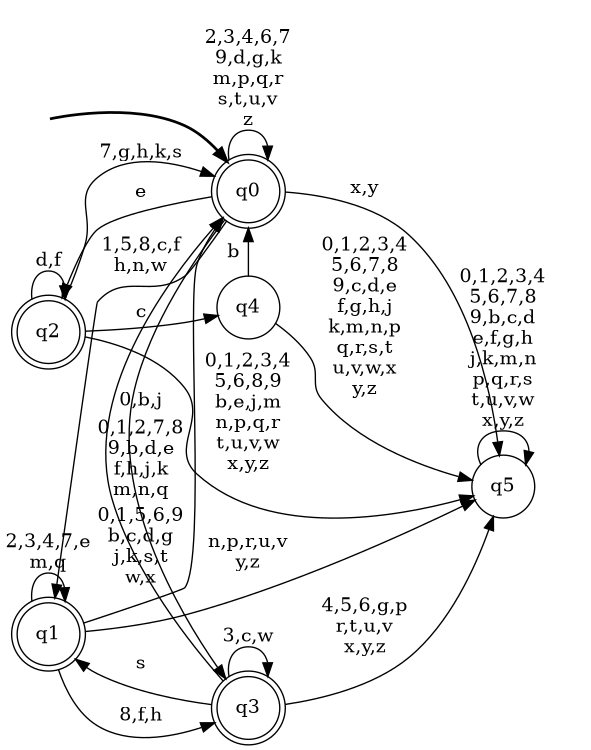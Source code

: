 digraph BlueStar {
__start0 [style = invis, shape = none, label = "", width = 0, height = 0];

rankdir=LR;
size="8,5";

s0 [style="rounded,filled", color="black", fillcolor="white" shape="doublecircle", label="q0"];
s1 [style="rounded,filled", color="black", fillcolor="white" shape="doublecircle", label="q1"];
s2 [style="rounded,filled", color="black", fillcolor="white" shape="doublecircle", label="q2"];
s3 [style="rounded,filled", color="black", fillcolor="white" shape="doublecircle", label="q3"];
s4 [style="filled", color="black", fillcolor="white" shape="circle", label="q4"];
s5 [style="filled", color="black", fillcolor="white" shape="circle", label="q5"];
subgraph cluster_main { 
	graph [pad=".75", ranksep="0.15", nodesep="0.15"];
	 style=invis; 
	__start0 -> s0 [penwidth=2];
}
s0 -> s0 [label="2,3,4,6,7\n9,d,g,k\nm,p,q,r\ns,t,u,v\nz"];
s0 -> s1 [label="1,5,8,c,f\nh,n,w"];
s0 -> s2 [label="e"];
s0 -> s3 [label="0,b,j"];
s0 -> s5 [label="x,y"];
s1 -> s0 [label="0,1,5,6,9\nb,c,d,g\nj,k,s,t\nw,x"];
s1 -> s1 [label="2,3,4,7,e\nm,q"];
s1 -> s3 [label="8,f,h"];
s1 -> s5 [label="n,p,r,u,v\ny,z"];
s2 -> s0 [label="7,g,h,k,s"];
s2 -> s2 [label="d,f"];
s2 -> s4 [label="c"];
s2 -> s5 [label="0,1,2,3,4\n5,6,8,9\nb,e,j,m\nn,p,q,r\nt,u,v,w\nx,y,z"];
s3 -> s0 [label="0,1,2,7,8\n9,b,d,e\nf,h,j,k\nm,n,q"];
s3 -> s1 [label="s"];
s3 -> s3 [label="3,c,w"];
s3 -> s5 [label="4,5,6,g,p\nr,t,u,v\nx,y,z"];
s4 -> s0 [label="b"];
s4 -> s5 [label="0,1,2,3,4\n5,6,7,8\n9,c,d,e\nf,g,h,j\nk,m,n,p\nq,r,s,t\nu,v,w,x\ny,z"];
s5 -> s5 [label="0,1,2,3,4\n5,6,7,8\n9,b,c,d\ne,f,g,h\nj,k,m,n\np,q,r,s\nt,u,v,w\nx,y,z"];

}